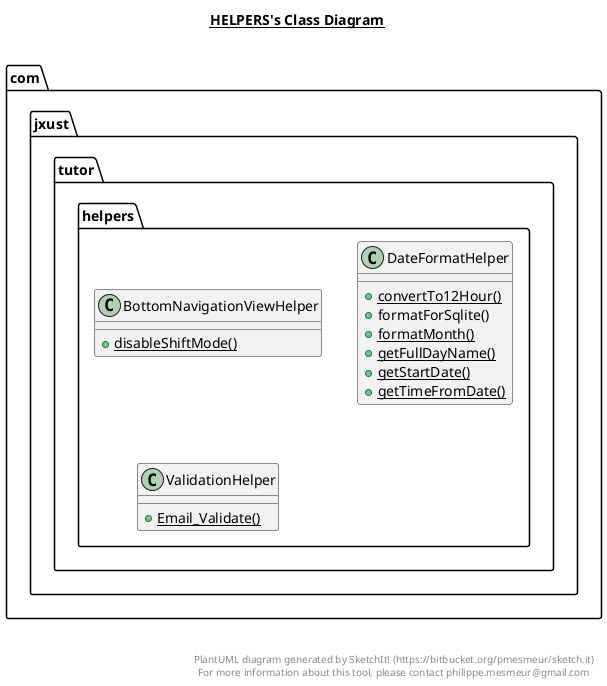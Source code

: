 @startuml

title __HELPERS's Class Diagram__\n

  namespace com.jxust.tutor {
    namespace helpers {
      class com.jxust.tutor.helpers.BottomNavigationViewHelper {
          {static} + disableShiftMode()
      }
    }
  }
  

  namespace com.jxust.tutor {
    namespace helpers {
      class com.jxust.tutor.helpers.DateFormatHelper {
          {static} + convertTo12Hour()
          + formatForSqlite()
          {static} + formatMonth()
          {static} + getFullDayName()
          {static} + getStartDate()
          {static} + getTimeFromDate()
      }
    }
  }
  

  namespace com.jxust.tutor {
    namespace helpers {
      class com.jxust.tutor.helpers.ValidationHelper {
          {static} + Email_Validate()
      }
    }
  }
  



right footer


PlantUML diagram generated by SketchIt! (https://bitbucket.org/pmesmeur/sketch.it)
For more information about this tool, please contact philippe.mesmeur@gmail.com
endfooter

@enduml
